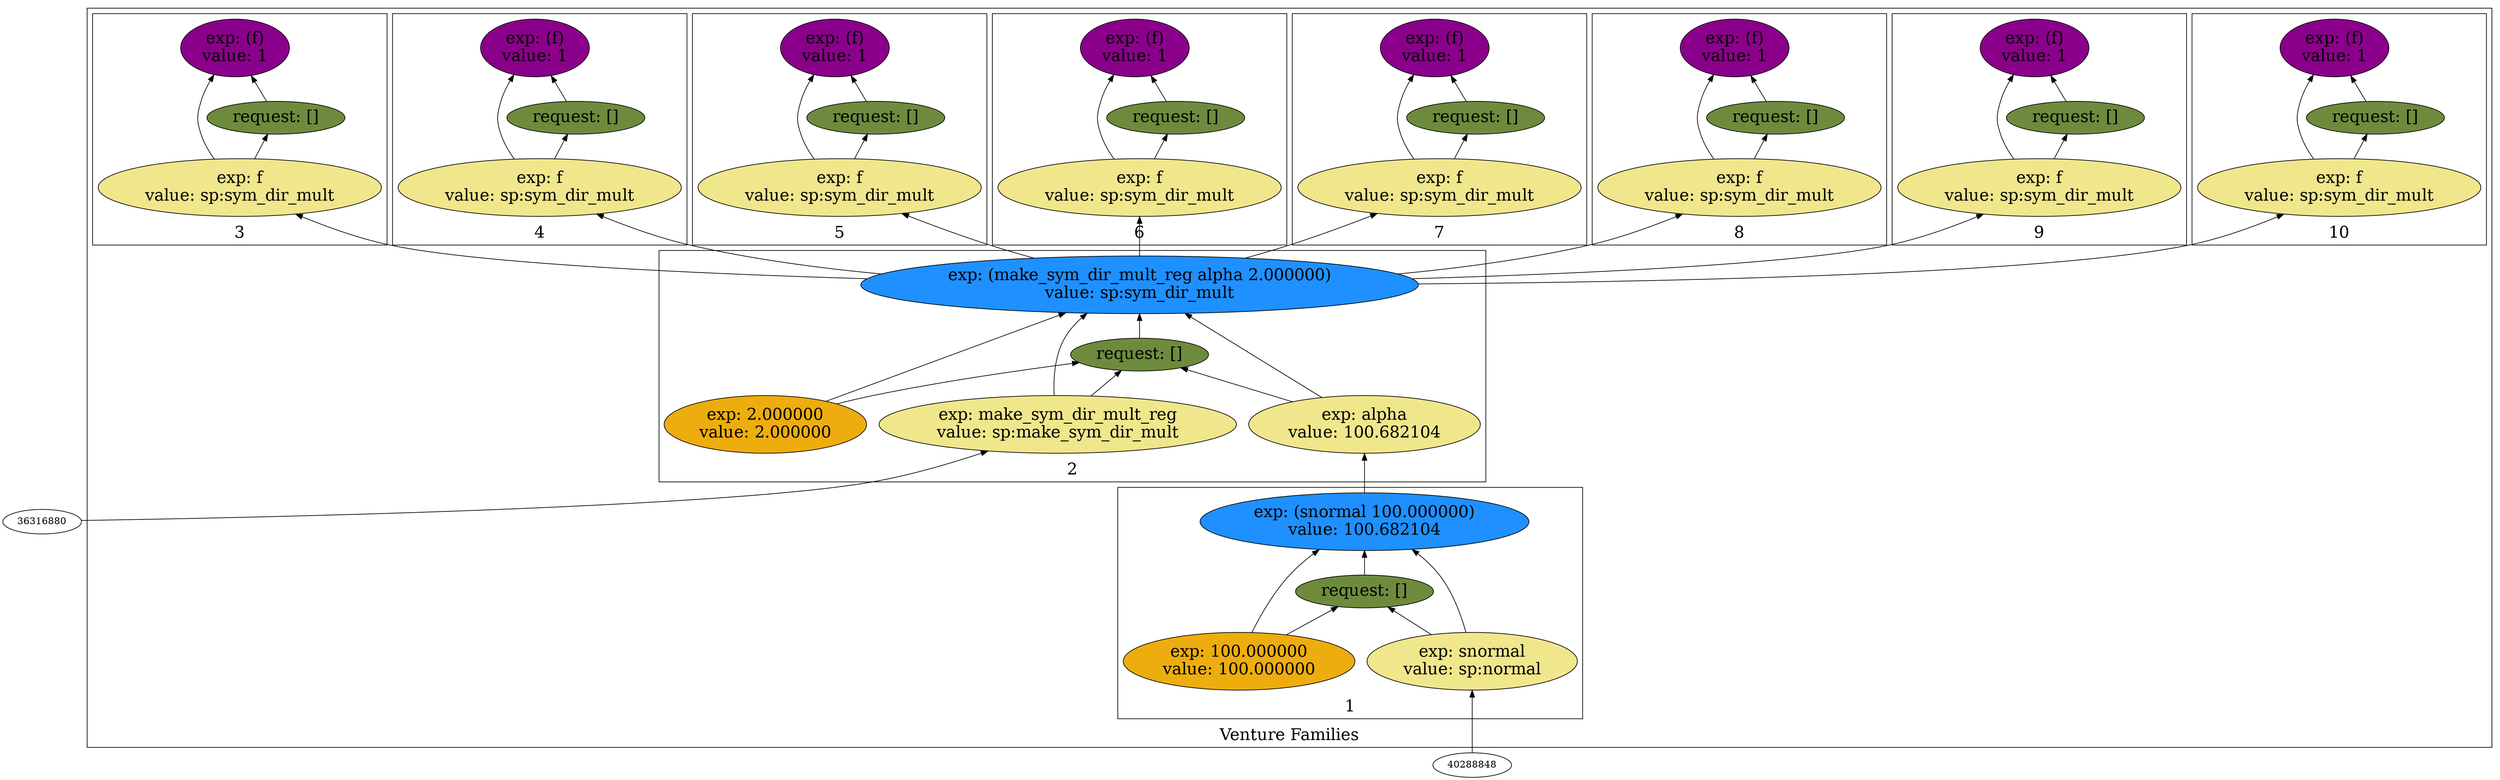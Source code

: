 digraph {
rankdir=BT
fontsize=24
subgraph cluster1 {
label="Venture Families"
subgraph cluster2 {
label="1"
"40313328"["fillcolor"="dodgerblue" "fontsize"="24" "label"="exp: (snormal 100.000000)\nvalue: 100.682104" "shape"="ellipse" "style"="filled" ]
"41760544"["fillcolor"="darkolivegreen4" "fontsize"="24" "label"="request: []" "shape"="ellipse" "style"="filled" ]
"35588656"["fillcolor"="khaki" "fontsize"="24" "label"="exp: snormal\nvalue: sp:normal" "shape"="ellipse" "style"="filled" ]
"35128112"["fillcolor"="darkgoldenrod2" "fontsize"="24" "label"="exp: 100.000000\nvalue: 100.000000" "shape"="ellipse" "style"="filled" ]
}

subgraph cluster3 {
label="2"
"35112672"["fillcolor"="dodgerblue" "fontsize"="24" "label"="exp: (make_sym_dir_mult_reg alpha 2.000000)\nvalue: sp:sym_dir_mult" "shape"="ellipse" "style"="filled" ]
"34675744"["fillcolor"="darkolivegreen4" "fontsize"="24" "label"="request: []" "shape"="ellipse" "style"="filled" ]
"37170512"["fillcolor"="khaki" "fontsize"="24" "label"="exp: make_sym_dir_mult_reg\nvalue: sp:make_sym_dir_mult" "shape"="ellipse" "style"="filled" ]
"35601072"["fillcolor"="khaki" "fontsize"="24" "label"="exp: alpha\nvalue: 100.682104" "shape"="ellipse" "style"="filled" ]
"36828112"["fillcolor"="darkgoldenrod2" "fontsize"="24" "label"="exp: 2.000000\nvalue: 2.000000" "shape"="ellipse" "style"="filled" ]
}

subgraph cluster4 {
label="3"
"40133552"["fillcolor"="magenta4" "fontsize"="24" "label"="exp: (f)\nvalue: 1" "shape"="ellipse" "style"="filled" ]
"40169152"["fillcolor"="darkolivegreen4" "fontsize"="24" "label"="request: []" "shape"="ellipse" "style"="filled" ]
"35342768"["fillcolor"="khaki" "fontsize"="24" "label"="exp: f\nvalue: sp:sym_dir_mult" "shape"="ellipse" "style"="filled" ]
}

subgraph cluster5 {
label="4"
"35315600"["fillcolor"="magenta4" "fontsize"="24" "label"="exp: (f)\nvalue: 1" "shape"="ellipse" "style"="filled" ]
"38135984"["fillcolor"="darkolivegreen4" "fontsize"="24" "label"="request: []" "shape"="ellipse" "style"="filled" ]
"32618240"["fillcolor"="khaki" "fontsize"="24" "label"="exp: f\nvalue: sp:sym_dir_mult" "shape"="ellipse" "style"="filled" ]
}

subgraph cluster6 {
label="5"
"40503200"["fillcolor"="magenta4" "fontsize"="24" "label"="exp: (f)\nvalue: 1" "shape"="ellipse" "style"="filled" ]
"42259424"["fillcolor"="darkolivegreen4" "fontsize"="24" "label"="request: []" "shape"="ellipse" "style"="filled" ]
"40570176"["fillcolor"="khaki" "fontsize"="24" "label"="exp: f\nvalue: sp:sym_dir_mult" "shape"="ellipse" "style"="filled" ]
}

subgraph cluster7 {
label="6"
"41246448"["fillcolor"="magenta4" "fontsize"="24" "label"="exp: (f)\nvalue: 1" "shape"="ellipse" "style"="filled" ]
"42217824"["fillcolor"="darkolivegreen4" "fontsize"="24" "label"="request: []" "shape"="ellipse" "style"="filled" ]
"42825424"["fillcolor"="khaki" "fontsize"="24" "label"="exp: f\nvalue: sp:sym_dir_mult" "shape"="ellipse" "style"="filled" ]
}

subgraph cluster8 {
label="7"
"41748048"["fillcolor"="magenta4" "fontsize"="24" "label"="exp: (f)\nvalue: 1" "shape"="ellipse" "style"="filled" ]
"40322624"["fillcolor"="darkolivegreen4" "fontsize"="24" "label"="request: []" "shape"="ellipse" "style"="filled" ]
"40245936"["fillcolor"="khaki" "fontsize"="24" "label"="exp: f\nvalue: sp:sym_dir_mult" "shape"="ellipse" "style"="filled" ]
}

subgraph cluster9 {
label="8"
"39407056"["fillcolor"="magenta4" "fontsize"="24" "label"="exp: (f)\nvalue: 1" "shape"="ellipse" "style"="filled" ]
"40107104"["fillcolor"="darkolivegreen4" "fontsize"="24" "label"="request: []" "shape"="ellipse" "style"="filled" ]
"41927072"["fillcolor"="khaki" "fontsize"="24" "label"="exp: f\nvalue: sp:sym_dir_mult" "shape"="ellipse" "style"="filled" ]
}

subgraph cluster10 {
label="9"
"40761488"["fillcolor"="magenta4" "fontsize"="24" "label"="exp: (f)\nvalue: 1" "shape"="ellipse" "style"="filled" ]
"40760384"["fillcolor"="darkolivegreen4" "fontsize"="24" "label"="request: []" "shape"="ellipse" "style"="filled" ]
"40762592"["fillcolor"="khaki" "fontsize"="24" "label"="exp: f\nvalue: sp:sym_dir_mult" "shape"="ellipse" "style"="filled" ]
}

subgraph cluster11 {
label="10"
"42588480"["fillcolor"="magenta4" "fontsize"="24" "label"="exp: (f)\nvalue: 1" "shape"="ellipse" "style"="filled" ]
"39962608"["fillcolor"="darkolivegreen4" "fontsize"="24" "label"="request: []" "shape"="ellipse" "style"="filled" ]
"39519184"["fillcolor"="khaki" "fontsize"="24" "label"="exp: f\nvalue: sp:sym_dir_mult" "shape"="ellipse" "style"="filled" ]
}

}

"37170512" -> "35112672"["arrowhead"="normal" "color"="black" "constraint"="true" "style"="solid" ]
"37170512" -> "34675744"["arrowhead"="normal" "color"="black" "constraint"="true" "style"="solid" ]
"36316880" -> "37170512"["arrowhead"="normal" "color"="black" "constraint"="true" "style"="solid" ]
"35601072" -> "35112672"["arrowhead"="normal" "color"="black" "constraint"="true" "style"="solid" ]
"35601072" -> "34675744"["arrowhead"="normal" "color"="black" "constraint"="true" "style"="solid" ]
"40313328" -> "35601072"["arrowhead"="normal" "color"="black" "constraint"="true" "style"="solid" ]
"36828112" -> "35112672"["arrowhead"="normal" "color"="black" "constraint"="true" "style"="solid" ]
"36828112" -> "34675744"["arrowhead"="normal" "color"="black" "constraint"="true" "style"="solid" ]
"34675744" -> "35112672"["arrowhead"="normal" "color"="black" "constraint"="true" "style"="solid" ]
"32618240" -> "35315600"["arrowhead"="normal" "color"="black" "constraint"="true" "style"="solid" ]
"32618240" -> "38135984"["arrowhead"="normal" "color"="black" "constraint"="true" "style"="solid" ]
"35112672" -> "32618240"["arrowhead"="normal" "color"="black" "constraint"="true" "style"="solid" ]
"38135984" -> "35315600"["arrowhead"="normal" "color"="black" "constraint"="true" "style"="solid" ]
"41927072" -> "39407056"["arrowhead"="normal" "color"="black" "constraint"="true" "style"="solid" ]
"41927072" -> "40107104"["arrowhead"="normal" "color"="black" "constraint"="true" "style"="solid" ]
"35112672" -> "41927072"["arrowhead"="normal" "color"="black" "constraint"="true" "style"="solid" ]
"40107104" -> "39407056"["arrowhead"="normal" "color"="black" "constraint"="true" "style"="solid" ]
"35342768" -> "40133552"["arrowhead"="normal" "color"="black" "constraint"="true" "style"="solid" ]
"35342768" -> "40169152"["arrowhead"="normal" "color"="black" "constraint"="true" "style"="solid" ]
"35112672" -> "35342768"["arrowhead"="normal" "color"="black" "constraint"="true" "style"="solid" ]
"40169152" -> "40133552"["arrowhead"="normal" "color"="black" "constraint"="true" "style"="solid" ]
"35588656" -> "40313328"["arrowhead"="normal" "color"="black" "constraint"="true" "style"="solid" ]
"35588656" -> "41760544"["arrowhead"="normal" "color"="black" "constraint"="true" "style"="solid" ]
"40288848" -> "35588656"["arrowhead"="normal" "color"="black" "constraint"="true" "style"="solid" ]
"35128112" -> "40313328"["arrowhead"="normal" "color"="black" "constraint"="true" "style"="solid" ]
"35128112" -> "41760544"["arrowhead"="normal" "color"="black" "constraint"="true" "style"="solid" ]
"41760544" -> "40313328"["arrowhead"="normal" "color"="black" "constraint"="true" "style"="solid" ]
"40570176" -> "40503200"["arrowhead"="normal" "color"="black" "constraint"="true" "style"="solid" ]
"40570176" -> "42259424"["arrowhead"="normal" "color"="black" "constraint"="true" "style"="solid" ]
"35112672" -> "40570176"["arrowhead"="normal" "color"="black" "constraint"="true" "style"="solid" ]
"42259424" -> "40503200"["arrowhead"="normal" "color"="black" "constraint"="true" "style"="solid" ]
"40762592" -> "40761488"["arrowhead"="normal" "color"="black" "constraint"="true" "style"="solid" ]
"40762592" -> "40760384"["arrowhead"="normal" "color"="black" "constraint"="true" "style"="solid" ]
"35112672" -> "40762592"["arrowhead"="normal" "color"="black" "constraint"="true" "style"="solid" ]
"40760384" -> "40761488"["arrowhead"="normal" "color"="black" "constraint"="true" "style"="solid" ]
"42825424" -> "41246448"["arrowhead"="normal" "color"="black" "constraint"="true" "style"="solid" ]
"42825424" -> "42217824"["arrowhead"="normal" "color"="black" "constraint"="true" "style"="solid" ]
"35112672" -> "42825424"["arrowhead"="normal" "color"="black" "constraint"="true" "style"="solid" ]
"42217824" -> "41246448"["arrowhead"="normal" "color"="black" "constraint"="true" "style"="solid" ]
"40245936" -> "41748048"["arrowhead"="normal" "color"="black" "constraint"="true" "style"="solid" ]
"40245936" -> "40322624"["arrowhead"="normal" "color"="black" "constraint"="true" "style"="solid" ]
"35112672" -> "40245936"["arrowhead"="normal" "color"="black" "constraint"="true" "style"="solid" ]
"40322624" -> "41748048"["arrowhead"="normal" "color"="black" "constraint"="true" "style"="solid" ]
"39519184" -> "42588480"["arrowhead"="normal" "color"="black" "constraint"="true" "style"="solid" ]
"39519184" -> "39962608"["arrowhead"="normal" "color"="black" "constraint"="true" "style"="solid" ]
"35112672" -> "39519184"["arrowhead"="normal" "color"="black" "constraint"="true" "style"="solid" ]
"39962608" -> "42588480"["arrowhead"="normal" "color"="black" "constraint"="true" "style"="solid" ]

}